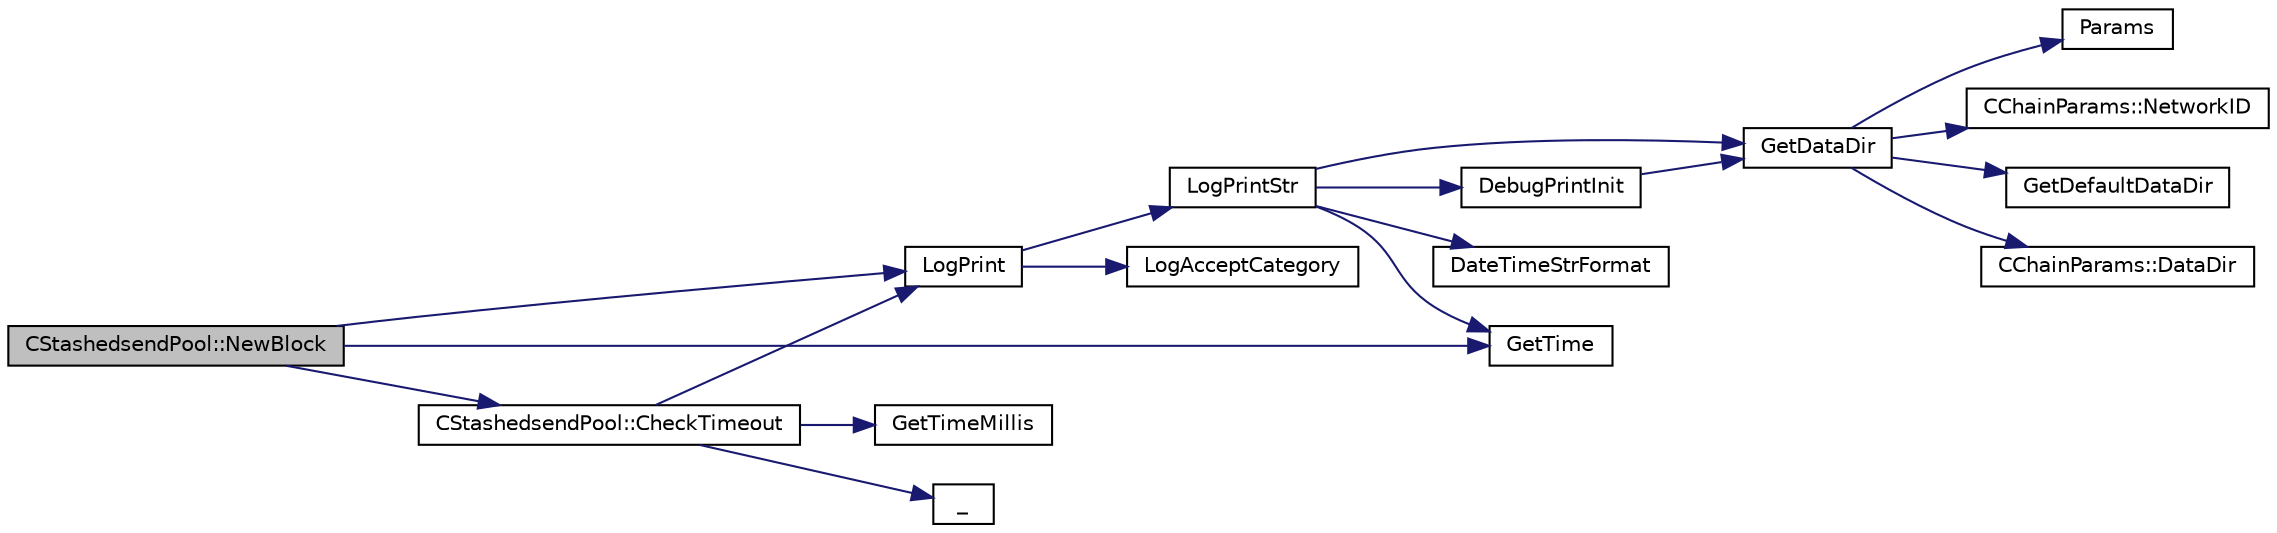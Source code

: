 digraph "CStashedsendPool::NewBlock"
{
  edge [fontname="Helvetica",fontsize="10",labelfontname="Helvetica",labelfontsize="10"];
  node [fontname="Helvetica",fontsize="10",shape=record];
  rankdir="LR";
  Node1925 [label="CStashedsendPool::NewBlock",height=0.2,width=0.4,color="black", fillcolor="grey75", style="filled", fontcolor="black"];
  Node1925 -> Node1926 [color="midnightblue",fontsize="10",style="solid",fontname="Helvetica"];
  Node1926 [label="LogPrint",height=0.2,width=0.4,color="black", fillcolor="white", style="filled",URL="$d8/d3c/util_8h.html#aab1f837a2366f424bdc996fdf6352171"];
  Node1926 -> Node1927 [color="midnightblue",fontsize="10",style="solid",fontname="Helvetica"];
  Node1927 [label="LogAcceptCategory",height=0.2,width=0.4,color="black", fillcolor="white", style="filled",URL="$d8/d3c/util_8h.html#a343d2a13efe00125f78d25dafb0a8d98"];
  Node1926 -> Node1928 [color="midnightblue",fontsize="10",style="solid",fontname="Helvetica"];
  Node1928 [label="LogPrintStr",height=0.2,width=0.4,color="black", fillcolor="white", style="filled",URL="$d8/d3c/util_8h.html#afd4c3002b2797c0560adddb6af3ca1da"];
  Node1928 -> Node1929 [color="midnightblue",fontsize="10",style="solid",fontname="Helvetica"];
  Node1929 [label="DebugPrintInit",height=0.2,width=0.4,color="black", fillcolor="white", style="filled",URL="$df/d2d/util_8cpp.html#a751ff5f21d880737811136b5e0bcea12"];
  Node1929 -> Node1930 [color="midnightblue",fontsize="10",style="solid",fontname="Helvetica"];
  Node1930 [label="GetDataDir",height=0.2,width=0.4,color="black", fillcolor="white", style="filled",URL="$df/d2d/util_8cpp.html#ab83866a054745d4b30a3948a1b44beba"];
  Node1930 -> Node1931 [color="midnightblue",fontsize="10",style="solid",fontname="Helvetica"];
  Node1931 [label="Params",height=0.2,width=0.4,color="black", fillcolor="white", style="filled",URL="$df/dbf/chainparams_8cpp.html#ace5c5b706d71a324a417dd2db394fd4a",tooltip="Return the currently selected parameters. "];
  Node1930 -> Node1932 [color="midnightblue",fontsize="10",style="solid",fontname="Helvetica"];
  Node1932 [label="CChainParams::NetworkID",height=0.2,width=0.4,color="black", fillcolor="white", style="filled",URL="$d1/d4f/class_c_chain_params.html#a90dc493ec0c0325c98c3ac06eb99862b"];
  Node1930 -> Node1933 [color="midnightblue",fontsize="10",style="solid",fontname="Helvetica"];
  Node1933 [label="GetDefaultDataDir",height=0.2,width=0.4,color="black", fillcolor="white", style="filled",URL="$df/d2d/util_8cpp.html#ab272995de020a3bcbf743be630e485c6"];
  Node1930 -> Node1934 [color="midnightblue",fontsize="10",style="solid",fontname="Helvetica"];
  Node1934 [label="CChainParams::DataDir",height=0.2,width=0.4,color="black", fillcolor="white", style="filled",URL="$d1/d4f/class_c_chain_params.html#a959488b5d8e6fe62857940b831d73a78"];
  Node1928 -> Node1930 [color="midnightblue",fontsize="10",style="solid",fontname="Helvetica"];
  Node1928 -> Node1935 [color="midnightblue",fontsize="10",style="solid",fontname="Helvetica"];
  Node1935 [label="DateTimeStrFormat",height=0.2,width=0.4,color="black", fillcolor="white", style="filled",URL="$df/d2d/util_8cpp.html#a749bc6776c8ec72d7c5e4dea56aee415"];
  Node1928 -> Node1936 [color="midnightblue",fontsize="10",style="solid",fontname="Helvetica"];
  Node1936 [label="GetTime",height=0.2,width=0.4,color="black", fillcolor="white", style="filled",URL="$df/d2d/util_8cpp.html#a46fac5fba8ba905b5f9acb364f5d8c6f"];
  Node1925 -> Node1936 [color="midnightblue",fontsize="10",style="solid",fontname="Helvetica"];
  Node1925 -> Node1937 [color="midnightblue",fontsize="10",style="solid",fontname="Helvetica"];
  Node1937 [label="CStashedsendPool::CheckTimeout",height=0.2,width=0.4,color="black", fillcolor="white", style="filled",URL="$dd/d8a/class_c_stashedsend_pool.html#a7dce210797c3c963dc7223b360818b64"];
  Node1937 -> Node1926 [color="midnightblue",fontsize="10",style="solid",fontname="Helvetica"];
  Node1937 -> Node1938 [color="midnightblue",fontsize="10",style="solid",fontname="Helvetica"];
  Node1938 [label="GetTimeMillis",height=0.2,width=0.4,color="black", fillcolor="white", style="filled",URL="$d8/d3c/util_8h.html#a139d0fe6387b9e230a9b8bb12d9b43b9"];
  Node1937 -> Node1939 [color="midnightblue",fontsize="10",style="solid",fontname="Helvetica"];
  Node1939 [label="_",height=0.2,width=0.4,color="black", fillcolor="white", style="filled",URL="$d9/d6d/ui__interface_8h.html#aad133bb6103b53cebf03fd01e2f11ba1",tooltip="Translation function: Call Translate signal on UI interface, which returns a boost::optional result..."];
}

